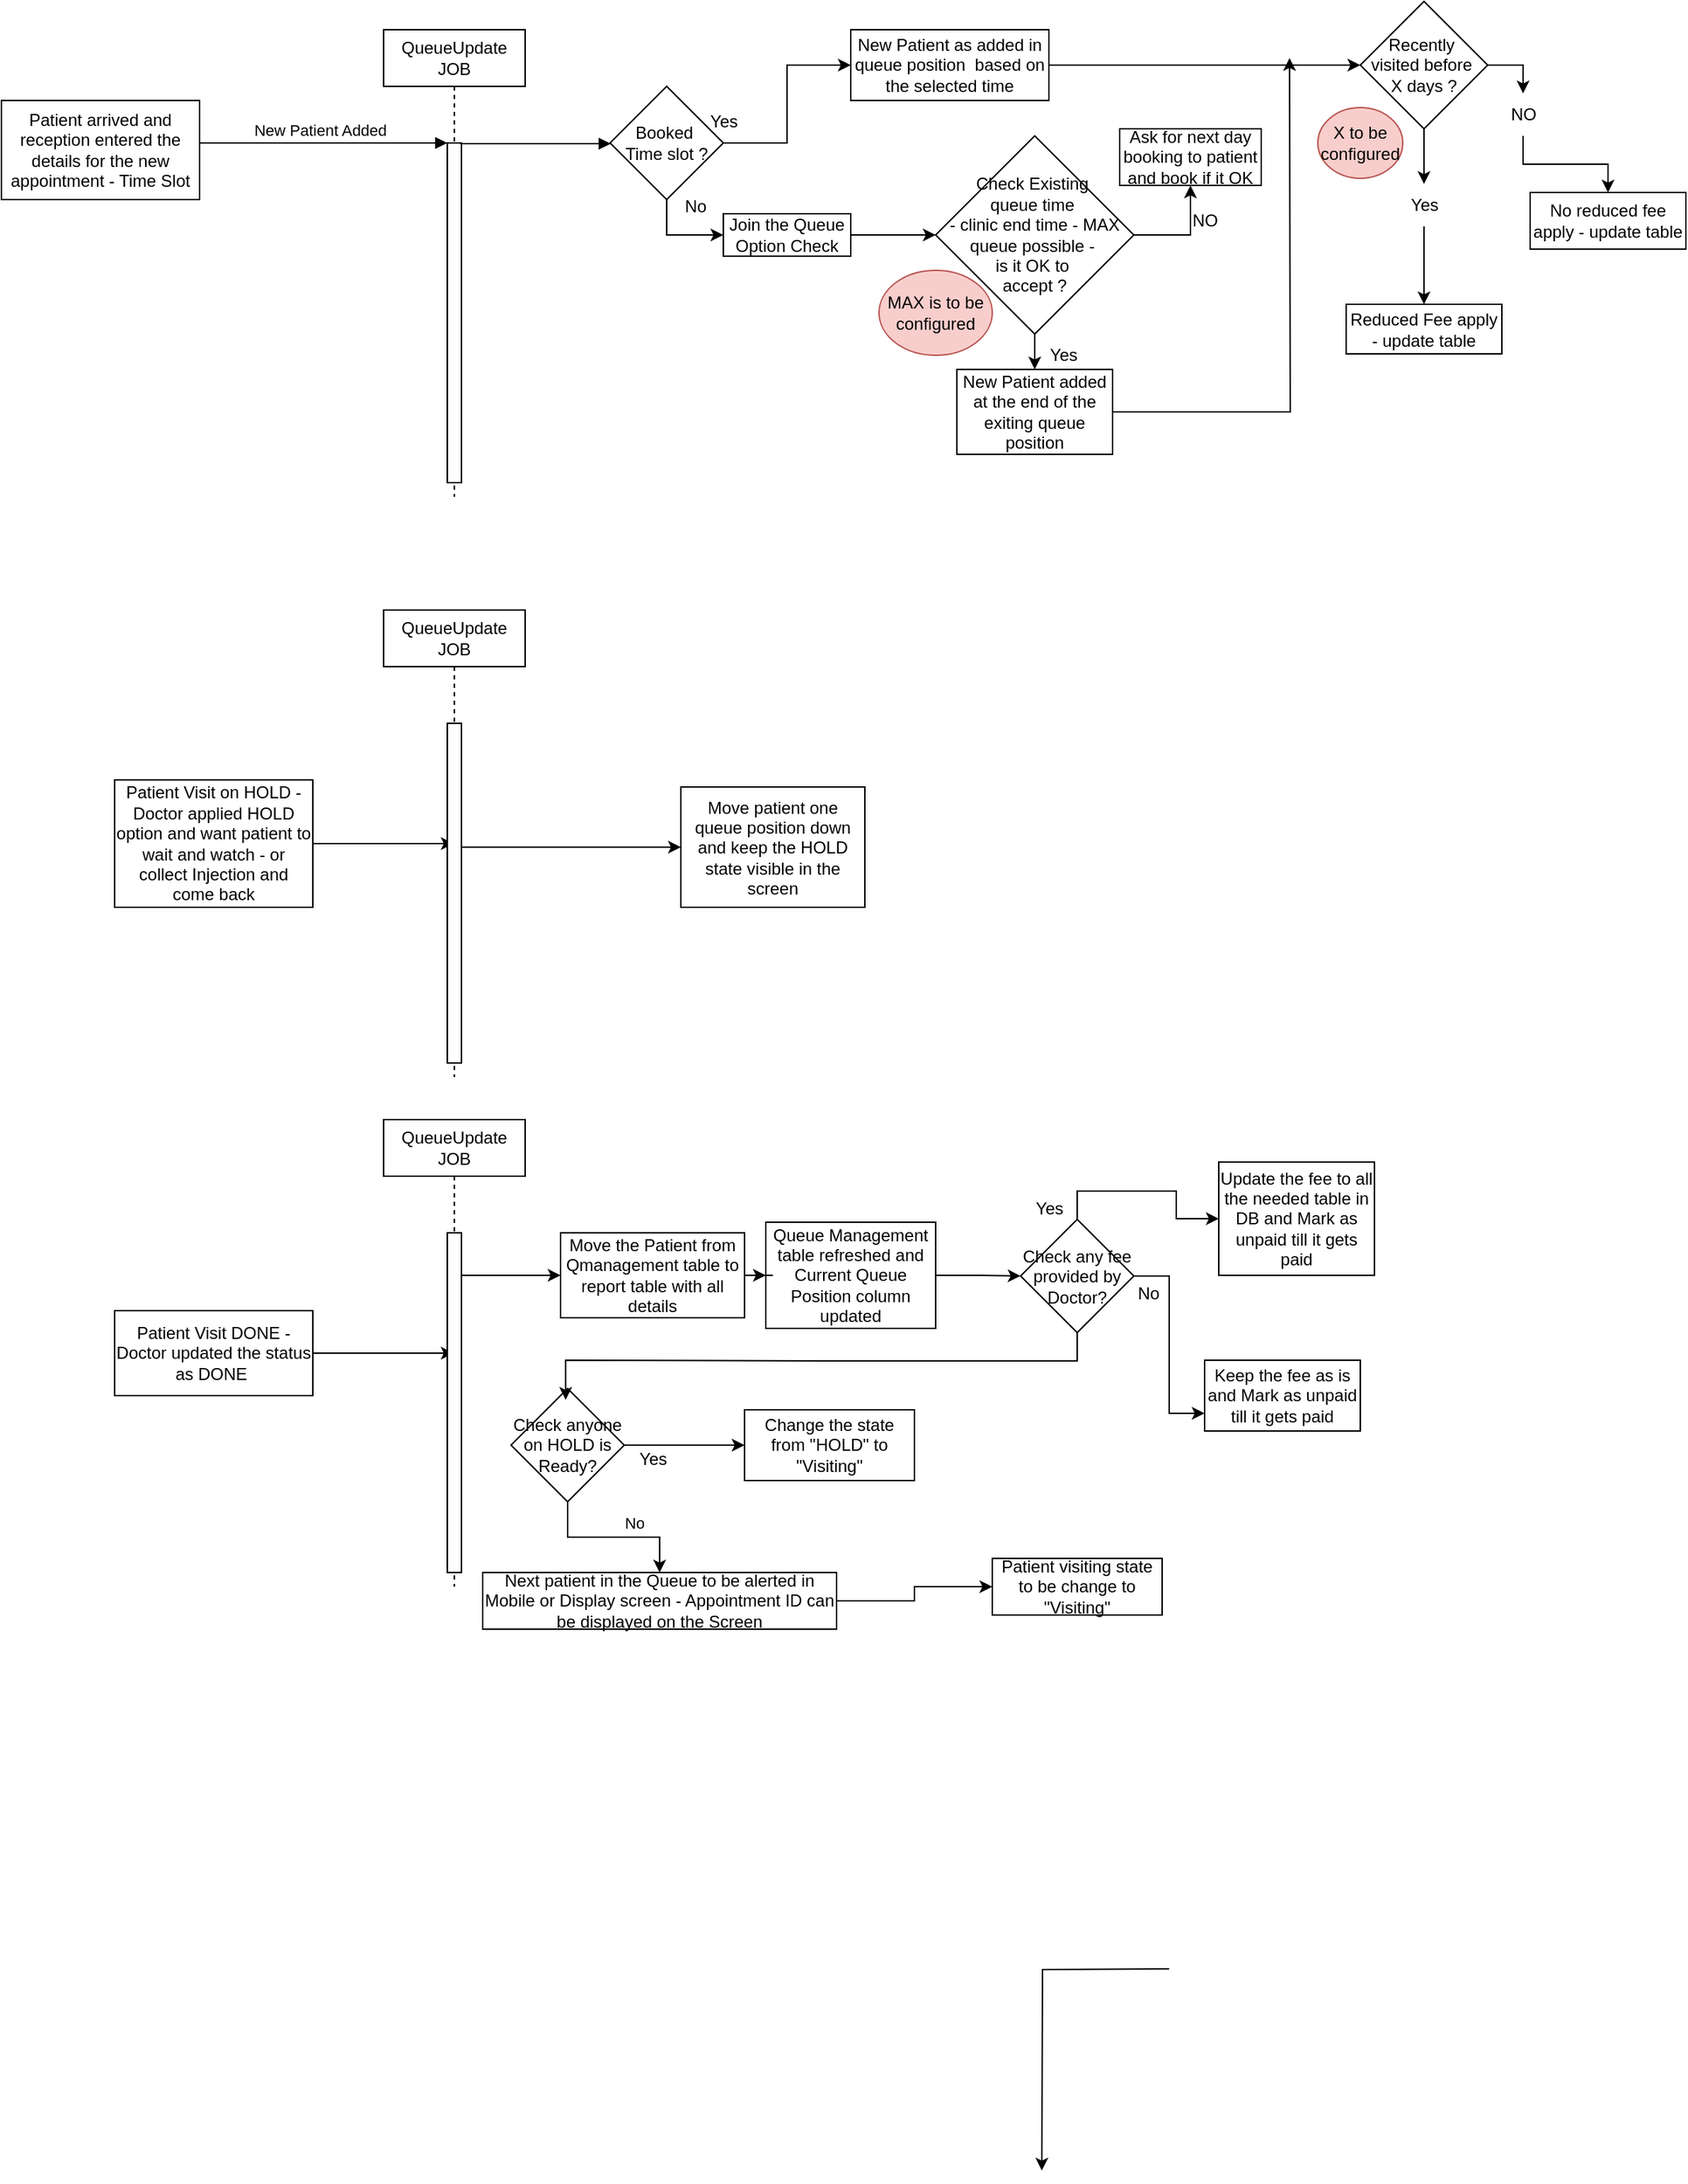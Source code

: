 <mxfile version="24.4.0" type="device">
  <diagram name="Page-1" id="2YBvvXClWsGukQMizWep">
    <mxGraphModel dx="794" dy="492" grid="1" gridSize="10" guides="1" tooltips="1" connect="1" arrows="1" fold="1" page="1" pageScale="1" pageWidth="850" pageHeight="1100" math="0" shadow="0">
      <root>
        <mxCell id="0" />
        <mxCell id="1" parent="0" />
        <mxCell id="aM9ryv3xv72pqoxQDRHE-5" value="QueueUpdate JOB" style="shape=umlLifeline;perimeter=lifelinePerimeter;whiteSpace=wrap;html=1;container=0;dropTarget=0;collapsible=0;recursiveResize=0;outlineConnect=0;portConstraint=eastwest;newEdgeStyle={&quot;edgeStyle&quot;:&quot;elbowEdgeStyle&quot;,&quot;elbow&quot;:&quot;vertical&quot;,&quot;curved&quot;:0,&quot;rounded&quot;:0};" parent="1" vertex="1">
          <mxGeometry x="280" y="50" width="100" height="330" as="geometry" />
        </mxCell>
        <mxCell id="aM9ryv3xv72pqoxQDRHE-6" value="" style="html=1;points=[];perimeter=orthogonalPerimeter;outlineConnect=0;targetShapes=umlLifeline;portConstraint=eastwest;newEdgeStyle={&quot;edgeStyle&quot;:&quot;elbowEdgeStyle&quot;,&quot;elbow&quot;:&quot;vertical&quot;,&quot;curved&quot;:0,&quot;rounded&quot;:0};" parent="aM9ryv3xv72pqoxQDRHE-5" vertex="1">
          <mxGeometry x="45" y="80" width="10" height="240" as="geometry" />
        </mxCell>
        <mxCell id="aM9ryv3xv72pqoxQDRHE-7" value="New Patient Added" style="html=1;verticalAlign=bottom;endArrow=block;edgeStyle=elbowEdgeStyle;elbow=vertical;curved=0;rounded=0;" parent="1" target="aM9ryv3xv72pqoxQDRHE-6" edge="1">
          <mxGeometry relative="1" as="geometry">
            <mxPoint x="150" y="135" as="sourcePoint" />
            <Array as="points">
              <mxPoint x="240" y="130" />
            </Array>
          </mxGeometry>
        </mxCell>
        <mxCell id="jpGWETjx-s4NVu-49unm-1" value="Patient arrived and reception entered the details for the new appointment - Time Slot" style="rounded=0;whiteSpace=wrap;html=1;" vertex="1" parent="1">
          <mxGeometry x="10" y="100" width="140" height="70" as="geometry" />
        </mxCell>
        <mxCell id="jpGWETjx-s4NVu-49unm-2" value="" style="html=1;verticalAlign=bottom;endArrow=block;edgeStyle=elbowEdgeStyle;elbow=vertical;curved=0;rounded=0;" edge="1" parent="1" target="jpGWETjx-s4NVu-49unm-4">
          <mxGeometry relative="1" as="geometry">
            <mxPoint x="334" y="130.5" as="sourcePoint" />
            <Array as="points">
              <mxPoint x="424" y="130.5" />
            </Array>
            <mxPoint x="460" y="140" as="targetPoint" />
          </mxGeometry>
        </mxCell>
        <mxCell id="jpGWETjx-s4NVu-49unm-53" style="edgeStyle=orthogonalEdgeStyle;rounded=0;orthogonalLoop=1;jettySize=auto;html=1;entryX=0;entryY=0.5;entryDx=0;entryDy=0;" edge="1" parent="1" source="jpGWETjx-s4NVu-49unm-3" target="jpGWETjx-s4NVu-49unm-43">
          <mxGeometry relative="1" as="geometry">
            <mxPoint x="960" y="75" as="targetPoint" />
          </mxGeometry>
        </mxCell>
        <mxCell id="jpGWETjx-s4NVu-49unm-3" value="New Patient as added in queue position&amp;nbsp; based on the selected time" style="rounded=0;whiteSpace=wrap;html=1;" vertex="1" parent="1">
          <mxGeometry x="610" y="50" width="140" height="50" as="geometry" />
        </mxCell>
        <mxCell id="jpGWETjx-s4NVu-49unm-5" value="" style="edgeStyle=orthogonalEdgeStyle;rounded=0;orthogonalLoop=1;jettySize=auto;html=1;" edge="1" parent="1" source="jpGWETjx-s4NVu-49unm-4" target="jpGWETjx-s4NVu-49unm-3">
          <mxGeometry relative="1" as="geometry" />
        </mxCell>
        <mxCell id="jpGWETjx-s4NVu-49unm-4" value="Booked&amp;nbsp;&lt;div&gt;Time slot ?&lt;/div&gt;" style="rhombus;whiteSpace=wrap;html=1;" vertex="1" parent="1">
          <mxGeometry x="440" y="90" width="80" height="80" as="geometry" />
        </mxCell>
        <mxCell id="jpGWETjx-s4NVu-49unm-7" value="Yes" style="text;html=1;align=center;verticalAlign=middle;resizable=0;points=[];autosize=1;strokeColor=none;fillColor=none;" vertex="1" parent="1">
          <mxGeometry x="500" y="100" width="40" height="30" as="geometry" />
        </mxCell>
        <mxCell id="jpGWETjx-s4NVu-49unm-9" style="edgeStyle=orthogonalEdgeStyle;rounded=0;orthogonalLoop=1;jettySize=auto;html=1;entryX=0;entryY=0.5;entryDx=0;entryDy=0;exitX=0.5;exitY=1;exitDx=0;exitDy=0;" edge="1" parent="1" source="jpGWETjx-s4NVu-49unm-4" target="jpGWETjx-s4NVu-49unm-12">
          <mxGeometry relative="1" as="geometry">
            <mxPoint x="500" y="190" as="sourcePoint" />
            <mxPoint x="540" y="245" as="targetPoint" />
          </mxGeometry>
        </mxCell>
        <mxCell id="jpGWETjx-s4NVu-49unm-10" value="No" style="text;html=1;align=center;verticalAlign=middle;resizable=0;points=[];autosize=1;strokeColor=none;fillColor=none;" vertex="1" parent="1">
          <mxGeometry x="480" y="160" width="40" height="30" as="geometry" />
        </mxCell>
        <mxCell id="jpGWETjx-s4NVu-49unm-13" value="" style="edgeStyle=orthogonalEdgeStyle;rounded=0;orthogonalLoop=1;jettySize=auto;html=1;entryX=0;entryY=0.5;entryDx=0;entryDy=0;" edge="1" parent="1" source="jpGWETjx-s4NVu-49unm-12" target="jpGWETjx-s4NVu-49unm-17">
          <mxGeometry relative="1" as="geometry">
            <mxPoint x="660" y="195" as="targetPoint" />
          </mxGeometry>
        </mxCell>
        <mxCell id="jpGWETjx-s4NVu-49unm-12" value="Join the Queue Option Check" style="rounded=0;whiteSpace=wrap;html=1;" vertex="1" parent="1">
          <mxGeometry x="520" y="180" width="90" height="30" as="geometry" />
        </mxCell>
        <mxCell id="jpGWETjx-s4NVu-49unm-21" value="" style="edgeStyle=orthogonalEdgeStyle;rounded=0;orthogonalLoop=1;jettySize=auto;html=1;" edge="1" parent="1" source="jpGWETjx-s4NVu-49unm-17" target="jpGWETjx-s4NVu-49unm-19">
          <mxGeometry relative="1" as="geometry" />
        </mxCell>
        <mxCell id="jpGWETjx-s4NVu-49unm-17" value="Check Existing&amp;nbsp;&lt;div&gt;queue time&amp;nbsp;&lt;/div&gt;&lt;div&gt;- clinic&amp;nbsp;&lt;span style=&quot;background-color: initial;&quot;&gt;end time - MAX queue possible -&amp;nbsp;&lt;/span&gt;&lt;/div&gt;&lt;div&gt;is it OK&amp;nbsp;&lt;span style=&quot;background-color: initial;&quot;&gt;to&amp;nbsp;&lt;/span&gt;&lt;/div&gt;&lt;div&gt;&lt;span style=&quot;background-color: initial;&quot;&gt;accept ?&lt;/span&gt;&lt;/div&gt;" style="rhombus;whiteSpace=wrap;html=1;" vertex="1" parent="1">
          <mxGeometry x="670" y="125" width="140" height="140" as="geometry" />
        </mxCell>
        <mxCell id="jpGWETjx-s4NVu-49unm-51" style="edgeStyle=orthogonalEdgeStyle;rounded=0;orthogonalLoop=1;jettySize=auto;html=1;exitX=1;exitY=0.5;exitDx=0;exitDy=0;" edge="1" parent="1" source="jpGWETjx-s4NVu-49unm-19">
          <mxGeometry relative="1" as="geometry">
            <mxPoint x="510" y="225" as="sourcePoint" />
            <mxPoint x="920" y="70" as="targetPoint" />
          </mxGeometry>
        </mxCell>
        <mxCell id="jpGWETjx-s4NVu-49unm-19" value="New Patient added at the end of the exiting queue position" style="rounded=0;whiteSpace=wrap;html=1;" vertex="1" parent="1">
          <mxGeometry x="685" y="290" width="110" height="60" as="geometry" />
        </mxCell>
        <mxCell id="jpGWETjx-s4NVu-49unm-22" value="Yes" style="text;html=1;align=center;verticalAlign=middle;resizable=0;points=[];autosize=1;strokeColor=none;fillColor=none;" vertex="1" parent="1">
          <mxGeometry x="740" y="265" width="40" height="30" as="geometry" />
        </mxCell>
        <mxCell id="jpGWETjx-s4NVu-49unm-23" value="Ask for next day booking to patient and book if it OK" style="rounded=0;whiteSpace=wrap;html=1;" vertex="1" parent="1">
          <mxGeometry x="800" y="120" width="100" height="40" as="geometry" />
        </mxCell>
        <mxCell id="jpGWETjx-s4NVu-49unm-26" value="" style="edgeStyle=orthogonalEdgeStyle;rounded=0;orthogonalLoop=1;jettySize=auto;html=1;entryX=0.5;entryY=1;entryDx=0;entryDy=0;exitX=1;exitY=0.5;exitDx=0;exitDy=0;" edge="1" parent="1" source="jpGWETjx-s4NVu-49unm-17" target="jpGWETjx-s4NVu-49unm-23">
          <mxGeometry relative="1" as="geometry">
            <mxPoint x="810" y="195" as="sourcePoint" />
            <mxPoint x="860" y="200" as="targetPoint" />
          </mxGeometry>
        </mxCell>
        <mxCell id="jpGWETjx-s4NVu-49unm-30" value="NO" style="text;html=1;align=center;verticalAlign=middle;resizable=0;points=[];autosize=1;strokeColor=none;fillColor=none;" vertex="1" parent="1">
          <mxGeometry x="840" y="170" width="40" height="30" as="geometry" />
        </mxCell>
        <mxCell id="jpGWETjx-s4NVu-49unm-36" style="edgeStyle=orthogonalEdgeStyle;rounded=0;orthogonalLoop=1;jettySize=auto;html=1;" edge="1" parent="1" source="jpGWETjx-s4NVu-49unm-31" target="jpGWETjx-s4NVu-49unm-34">
          <mxGeometry relative="1" as="geometry" />
        </mxCell>
        <mxCell id="jpGWETjx-s4NVu-49unm-31" value="Patient Visit on HOLD - Doctor applied HOLD option and want patient to wait and watch - or collect Injection and come back" style="rounded=0;whiteSpace=wrap;html=1;" vertex="1" parent="1">
          <mxGeometry x="90" y="580" width="140" height="90" as="geometry" />
        </mxCell>
        <mxCell id="jpGWETjx-s4NVu-49unm-77" style="edgeStyle=elbowEdgeStyle;rounded=0;orthogonalLoop=1;jettySize=auto;html=1;elbow=vertical;curved=0;entryX=0;entryY=0.5;entryDx=0;entryDy=0;" edge="1" parent="1" source="jpGWETjx-s4NVu-49unm-34" target="jpGWETjx-s4NVu-49unm-76">
          <mxGeometry relative="1" as="geometry" />
        </mxCell>
        <mxCell id="jpGWETjx-s4NVu-49unm-34" value="QueueUpdate JOB" style="shape=umlLifeline;perimeter=lifelinePerimeter;whiteSpace=wrap;html=1;container=0;dropTarget=0;collapsible=0;recursiveResize=0;outlineConnect=0;portConstraint=eastwest;newEdgeStyle={&quot;edgeStyle&quot;:&quot;elbowEdgeStyle&quot;,&quot;elbow&quot;:&quot;vertical&quot;,&quot;curved&quot;:0,&quot;rounded&quot;:0};" vertex="1" parent="1">
          <mxGeometry x="280" y="460" width="100" height="330" as="geometry" />
        </mxCell>
        <mxCell id="jpGWETjx-s4NVu-49unm-35" value="" style="html=1;points=[];perimeter=orthogonalPerimeter;outlineConnect=0;targetShapes=umlLifeline;portConstraint=eastwest;newEdgeStyle={&quot;edgeStyle&quot;:&quot;elbowEdgeStyle&quot;,&quot;elbow&quot;:&quot;vertical&quot;,&quot;curved&quot;:0,&quot;rounded&quot;:0};" vertex="1" parent="jpGWETjx-s4NVu-49unm-34">
          <mxGeometry x="45" y="80" width="10" height="240" as="geometry" />
        </mxCell>
        <mxCell id="jpGWETjx-s4NVu-49unm-103" style="edgeStyle=orthogonalEdgeStyle;rounded=0;orthogonalLoop=1;jettySize=auto;html=1;entryX=0;entryY=0.5;entryDx=0;entryDy=0;" edge="1" parent="1" source="jpGWETjx-s4NVu-49unm-38" target="jpGWETjx-s4NVu-49unm-71">
          <mxGeometry relative="1" as="geometry" />
        </mxCell>
        <mxCell id="jpGWETjx-s4NVu-49unm-38" value="Queue Management table refreshed and Current Queue Position column updated" style="rounded=0;whiteSpace=wrap;html=1;" vertex="1" parent="1">
          <mxGeometry x="550" y="892.5" width="120" height="75" as="geometry" />
        </mxCell>
        <mxCell id="jpGWETjx-s4NVu-49unm-41" style="edgeStyle=orthogonalEdgeStyle;rounded=0;orthogonalLoop=1;jettySize=auto;html=1;entryX=0;entryY=0.5;entryDx=0;entryDy=0;" edge="1" parent="1" source="jpGWETjx-s4NVu-49unm-39" target="jpGWETjx-s4NVu-49unm-38">
          <mxGeometry relative="1" as="geometry" />
        </mxCell>
        <mxCell id="jpGWETjx-s4NVu-49unm-72" style="edgeStyle=orthogonalEdgeStyle;rounded=0;orthogonalLoop=1;jettySize=auto;html=1;entryX=0.5;entryY=0;entryDx=0;entryDy=0;" edge="1" parent="1">
          <mxGeometry relative="1" as="geometry">
            <mxPoint x="835" y="1420" as="sourcePoint" />
            <mxPoint x="745" y="1562.5" as="targetPoint" />
          </mxGeometry>
        </mxCell>
        <mxCell id="jpGWETjx-s4NVu-49unm-39" value="Move the Patient from Qmanagement table to report table with all details" style="rounded=0;whiteSpace=wrap;html=1;" vertex="1" parent="1">
          <mxGeometry x="405" y="900" width="130" height="60" as="geometry" />
        </mxCell>
        <mxCell id="jpGWETjx-s4NVu-49unm-68" style="edgeStyle=orthogonalEdgeStyle;rounded=0;orthogonalLoop=1;jettySize=auto;html=1;entryX=0.5;entryY=0;entryDx=0;entryDy=0;" edge="1" parent="1" source="jpGWETjx-s4NVu-49unm-69" target="jpGWETjx-s4NVu-49unm-66">
          <mxGeometry relative="1" as="geometry" />
        </mxCell>
        <mxCell id="jpGWETjx-s4NVu-49unm-43" value="Recently&amp;nbsp;&lt;div&gt;visited before&amp;nbsp;&lt;div&gt;X days ?&lt;/div&gt;&lt;/div&gt;" style="rhombus;whiteSpace=wrap;html=1;" vertex="1" parent="1">
          <mxGeometry x="970" y="30" width="90" height="90" as="geometry" />
        </mxCell>
        <mxCell id="jpGWETjx-s4NVu-49unm-50" value="MAX is to be configured" style="ellipse;whiteSpace=wrap;html=1;fillColor=#f8cecc;strokeColor=#b85450;" vertex="1" parent="1">
          <mxGeometry x="630" y="220" width="80" height="60" as="geometry" />
        </mxCell>
        <mxCell id="jpGWETjx-s4NVu-49unm-55" value="X to be configured" style="ellipse;whiteSpace=wrap;html=1;fillColor=#f8cecc;strokeColor=#b85450;" vertex="1" parent="1">
          <mxGeometry x="940" y="105" width="60" height="50" as="geometry" />
        </mxCell>
        <mxCell id="jpGWETjx-s4NVu-49unm-59" value="Reduced Fee apply - update table" style="rounded=0;whiteSpace=wrap;html=1;" vertex="1" parent="1">
          <mxGeometry x="960" y="244" width="110" height="35" as="geometry" />
        </mxCell>
        <mxCell id="jpGWETjx-s4NVu-49unm-63" value="" style="edgeStyle=orthogonalEdgeStyle;rounded=0;orthogonalLoop=1;jettySize=auto;html=1;exitX=0.5;exitY=1;exitDx=0;exitDy=0;" edge="1" parent="1" source="jpGWETjx-s4NVu-49unm-43" target="jpGWETjx-s4NVu-49unm-60">
          <mxGeometry relative="1" as="geometry">
            <mxPoint x="1110" y="170" as="targetPoint" />
            <mxPoint x="1060" y="75" as="sourcePoint" />
          </mxGeometry>
        </mxCell>
        <mxCell id="jpGWETjx-s4NVu-49unm-65" style="edgeStyle=orthogonalEdgeStyle;rounded=0;orthogonalLoop=1;jettySize=auto;html=1;entryX=0.5;entryY=0;entryDx=0;entryDy=0;" edge="1" parent="1" source="jpGWETjx-s4NVu-49unm-60" target="jpGWETjx-s4NVu-49unm-59">
          <mxGeometry relative="1" as="geometry" />
        </mxCell>
        <mxCell id="jpGWETjx-s4NVu-49unm-60" value="Yes" style="text;html=1;align=center;verticalAlign=middle;resizable=0;points=[];autosize=1;strokeColor=none;fillColor=none;" vertex="1" parent="1">
          <mxGeometry x="995" y="159" width="40" height="30" as="geometry" />
        </mxCell>
        <mxCell id="jpGWETjx-s4NVu-49unm-66" value="No reduced fee apply - update table" style="whiteSpace=wrap;html=1;" vertex="1" parent="1">
          <mxGeometry x="1090" y="165" width="110" height="40" as="geometry" />
        </mxCell>
        <mxCell id="jpGWETjx-s4NVu-49unm-70" value="" style="edgeStyle=orthogonalEdgeStyle;rounded=0;orthogonalLoop=1;jettySize=auto;html=1;entryX=0.5;entryY=0;entryDx=0;entryDy=0;" edge="1" parent="1" source="jpGWETjx-s4NVu-49unm-43" target="jpGWETjx-s4NVu-49unm-69">
          <mxGeometry relative="1" as="geometry">
            <mxPoint x="1060" y="75" as="sourcePoint" />
            <mxPoint x="1165" y="105" as="targetPoint" />
          </mxGeometry>
        </mxCell>
        <mxCell id="jpGWETjx-s4NVu-49unm-69" value="NO" style="text;html=1;align=center;verticalAlign=middle;resizable=0;points=[];autosize=1;strokeColor=none;fillColor=none;" vertex="1" parent="1">
          <mxGeometry x="1065" y="95" width="40" height="30" as="geometry" />
        </mxCell>
        <mxCell id="jpGWETjx-s4NVu-49unm-104" style="edgeStyle=orthogonalEdgeStyle;rounded=0;orthogonalLoop=1;jettySize=auto;html=1;entryX=0;entryY=0.5;entryDx=0;entryDy=0;exitX=0.5;exitY=0;exitDx=0;exitDy=0;" edge="1" parent="1" source="jpGWETjx-s4NVu-49unm-71" target="jpGWETjx-s4NVu-49unm-73">
          <mxGeometry relative="1" as="geometry" />
        </mxCell>
        <mxCell id="jpGWETjx-s4NVu-49unm-106" style="edgeStyle=orthogonalEdgeStyle;rounded=0;orthogonalLoop=1;jettySize=auto;html=1;entryX=0;entryY=0.75;entryDx=0;entryDy=0;" edge="1" parent="1" source="jpGWETjx-s4NVu-49unm-71" target="jpGWETjx-s4NVu-49unm-74">
          <mxGeometry relative="1" as="geometry" />
        </mxCell>
        <mxCell id="jpGWETjx-s4NVu-49unm-71" value="Check any fee provided by Doctor?" style="rhombus;whiteSpace=wrap;html=1;" vertex="1" parent="1">
          <mxGeometry x="730" y="890.5" width="80" height="80" as="geometry" />
        </mxCell>
        <mxCell id="jpGWETjx-s4NVu-49unm-73" value="Update the fee to all the needed table in DB and Mark as unpaid till it gets paid" style="rounded=0;whiteSpace=wrap;html=1;" vertex="1" parent="1">
          <mxGeometry x="870" y="850" width="110" height="80" as="geometry" />
        </mxCell>
        <mxCell id="jpGWETjx-s4NVu-49unm-74" value="Keep the fee as is and Mark as unpaid till it gets paid" style="rounded=0;whiteSpace=wrap;html=1;" vertex="1" parent="1">
          <mxGeometry x="860" y="990" width="110" height="50" as="geometry" />
        </mxCell>
        <mxCell id="jpGWETjx-s4NVu-49unm-76" value="Move patient one queue position down and keep the HOLD state visible in the screen" style="rounded=0;whiteSpace=wrap;html=1;" vertex="1" parent="1">
          <mxGeometry x="490" y="585" width="130" height="85" as="geometry" />
        </mxCell>
        <mxCell id="jpGWETjx-s4NVu-49unm-84" style="edgeStyle=orthogonalEdgeStyle;rounded=0;orthogonalLoop=1;jettySize=auto;html=1;" edge="1" parent="1" source="jpGWETjx-s4NVu-49unm-85" target="jpGWETjx-s4NVu-49unm-87">
          <mxGeometry relative="1" as="geometry">
            <mxPoint x="310" y="980" as="targetPoint" />
          </mxGeometry>
        </mxCell>
        <mxCell id="jpGWETjx-s4NVu-49unm-85" value="Patient Visit DONE - Doctor updated the status as DONE&amp;nbsp;" style="rounded=0;whiteSpace=wrap;html=1;" vertex="1" parent="1">
          <mxGeometry x="90" y="955" width="140" height="60" as="geometry" />
        </mxCell>
        <mxCell id="jpGWETjx-s4NVu-49unm-87" value="QueueUpdate JOB" style="shape=umlLifeline;perimeter=lifelinePerimeter;whiteSpace=wrap;html=1;container=0;dropTarget=0;collapsible=0;recursiveResize=0;outlineConnect=0;portConstraint=eastwest;newEdgeStyle={&quot;edgeStyle&quot;:&quot;elbowEdgeStyle&quot;,&quot;elbow&quot;:&quot;vertical&quot;,&quot;curved&quot;:0,&quot;rounded&quot;:0};" vertex="1" parent="1">
          <mxGeometry x="280" y="820" width="100" height="330" as="geometry" />
        </mxCell>
        <mxCell id="jpGWETjx-s4NVu-49unm-88" value="" style="html=1;points=[];perimeter=orthogonalPerimeter;outlineConnect=0;targetShapes=umlLifeline;portConstraint=eastwest;newEdgeStyle={&quot;edgeStyle&quot;:&quot;elbowEdgeStyle&quot;,&quot;elbow&quot;:&quot;vertical&quot;,&quot;curved&quot;:0,&quot;rounded&quot;:0};" vertex="1" parent="jpGWETjx-s4NVu-49unm-87">
          <mxGeometry x="45" y="80" width="10" height="240" as="geometry" />
        </mxCell>
        <mxCell id="jpGWETjx-s4NVu-49unm-90" style="edgeStyle=elbowEdgeStyle;rounded=0;orthogonalLoop=1;jettySize=auto;html=1;elbow=vertical;curved=0;entryX=0;entryY=0.5;entryDx=0;entryDy=0;" edge="1" parent="1" source="jpGWETjx-s4NVu-49unm-88" target="jpGWETjx-s4NVu-49unm-39">
          <mxGeometry relative="1" as="geometry" />
        </mxCell>
        <mxCell id="jpGWETjx-s4NVu-49unm-94" style="edgeStyle=orthogonalEdgeStyle;rounded=0;orthogonalLoop=1;jettySize=auto;html=1;entryX=0;entryY=0.5;entryDx=0;entryDy=0;" edge="1" parent="1" source="jpGWETjx-s4NVu-49unm-91" target="jpGWETjx-s4NVu-49unm-93">
          <mxGeometry relative="1" as="geometry" />
        </mxCell>
        <mxCell id="jpGWETjx-s4NVu-49unm-97" value="" style="edgeStyle=orthogonalEdgeStyle;rounded=0;orthogonalLoop=1;jettySize=auto;html=1;" edge="1" parent="1" source="jpGWETjx-s4NVu-49unm-91" target="jpGWETjx-s4NVu-49unm-96">
          <mxGeometry relative="1" as="geometry" />
        </mxCell>
        <mxCell id="jpGWETjx-s4NVu-49unm-98" value="No" style="edgeLabel;html=1;align=center;verticalAlign=middle;resizable=0;points=[];" vertex="1" connectable="0" parent="jpGWETjx-s4NVu-49unm-97">
          <mxGeometry x="0.253" y="10" relative="1" as="geometry">
            <mxPoint as="offset" />
          </mxGeometry>
        </mxCell>
        <mxCell id="jpGWETjx-s4NVu-49unm-91" value="Check anyone on HOLD is Ready?" style="rhombus;whiteSpace=wrap;html=1;" vertex="1" parent="1">
          <mxGeometry x="370" y="1010" width="80" height="80" as="geometry" />
        </mxCell>
        <mxCell id="jpGWETjx-s4NVu-49unm-92" style="edgeStyle=orthogonalEdgeStyle;rounded=0;orthogonalLoop=1;jettySize=auto;html=1;entryX=0.483;entryY=0.1;entryDx=0;entryDy=0;entryPerimeter=0;exitX=0.5;exitY=1;exitDx=0;exitDy=0;" edge="1" parent="1" source="jpGWETjx-s4NVu-49unm-71" target="jpGWETjx-s4NVu-49unm-91">
          <mxGeometry relative="1" as="geometry" />
        </mxCell>
        <mxCell id="jpGWETjx-s4NVu-49unm-93" value="Change the state from &quot;HOLD&quot; to &quot;Visiting&quot;" style="rounded=0;whiteSpace=wrap;html=1;" vertex="1" parent="1">
          <mxGeometry x="535" y="1025" width="120" height="50" as="geometry" />
        </mxCell>
        <mxCell id="jpGWETjx-s4NVu-49unm-95" value="Yes" style="text;html=1;align=center;verticalAlign=middle;resizable=0;points=[];autosize=1;strokeColor=none;fillColor=none;" vertex="1" parent="1">
          <mxGeometry x="450" y="1045" width="40" height="30" as="geometry" />
        </mxCell>
        <mxCell id="jpGWETjx-s4NVu-49unm-102" style="edgeStyle=orthogonalEdgeStyle;rounded=0;orthogonalLoop=1;jettySize=auto;html=1;entryX=0;entryY=0.5;entryDx=0;entryDy=0;" edge="1" parent="1" source="jpGWETjx-s4NVu-49unm-96" target="jpGWETjx-s4NVu-49unm-100">
          <mxGeometry relative="1" as="geometry" />
        </mxCell>
        <mxCell id="jpGWETjx-s4NVu-49unm-96" value="Next patient in the Queue to be alerted in Mobile or Display screen - Appointment ID can be displayed on the Screen" style="rounded=0;whiteSpace=wrap;html=1;" vertex="1" parent="1">
          <mxGeometry x="350" y="1140" width="250" height="40" as="geometry" />
        </mxCell>
        <mxCell id="jpGWETjx-s4NVu-49unm-100" value="Patient visiting state to be change to &quot;Visiting&quot;" style="rounded=0;whiteSpace=wrap;html=1;" vertex="1" parent="1">
          <mxGeometry x="710" y="1130" width="120" height="40" as="geometry" />
        </mxCell>
        <mxCell id="jpGWETjx-s4NVu-49unm-105" value="Yes" style="text;html=1;align=center;verticalAlign=middle;resizable=0;points=[];autosize=1;strokeColor=none;fillColor=none;" vertex="1" parent="1">
          <mxGeometry x="730" y="868" width="40" height="30" as="geometry" />
        </mxCell>
        <mxCell id="jpGWETjx-s4NVu-49unm-107" value="No" style="text;html=1;align=center;verticalAlign=middle;resizable=0;points=[];autosize=1;strokeColor=none;fillColor=none;" vertex="1" parent="1">
          <mxGeometry x="800" y="928" width="40" height="30" as="geometry" />
        </mxCell>
      </root>
    </mxGraphModel>
  </diagram>
</mxfile>
